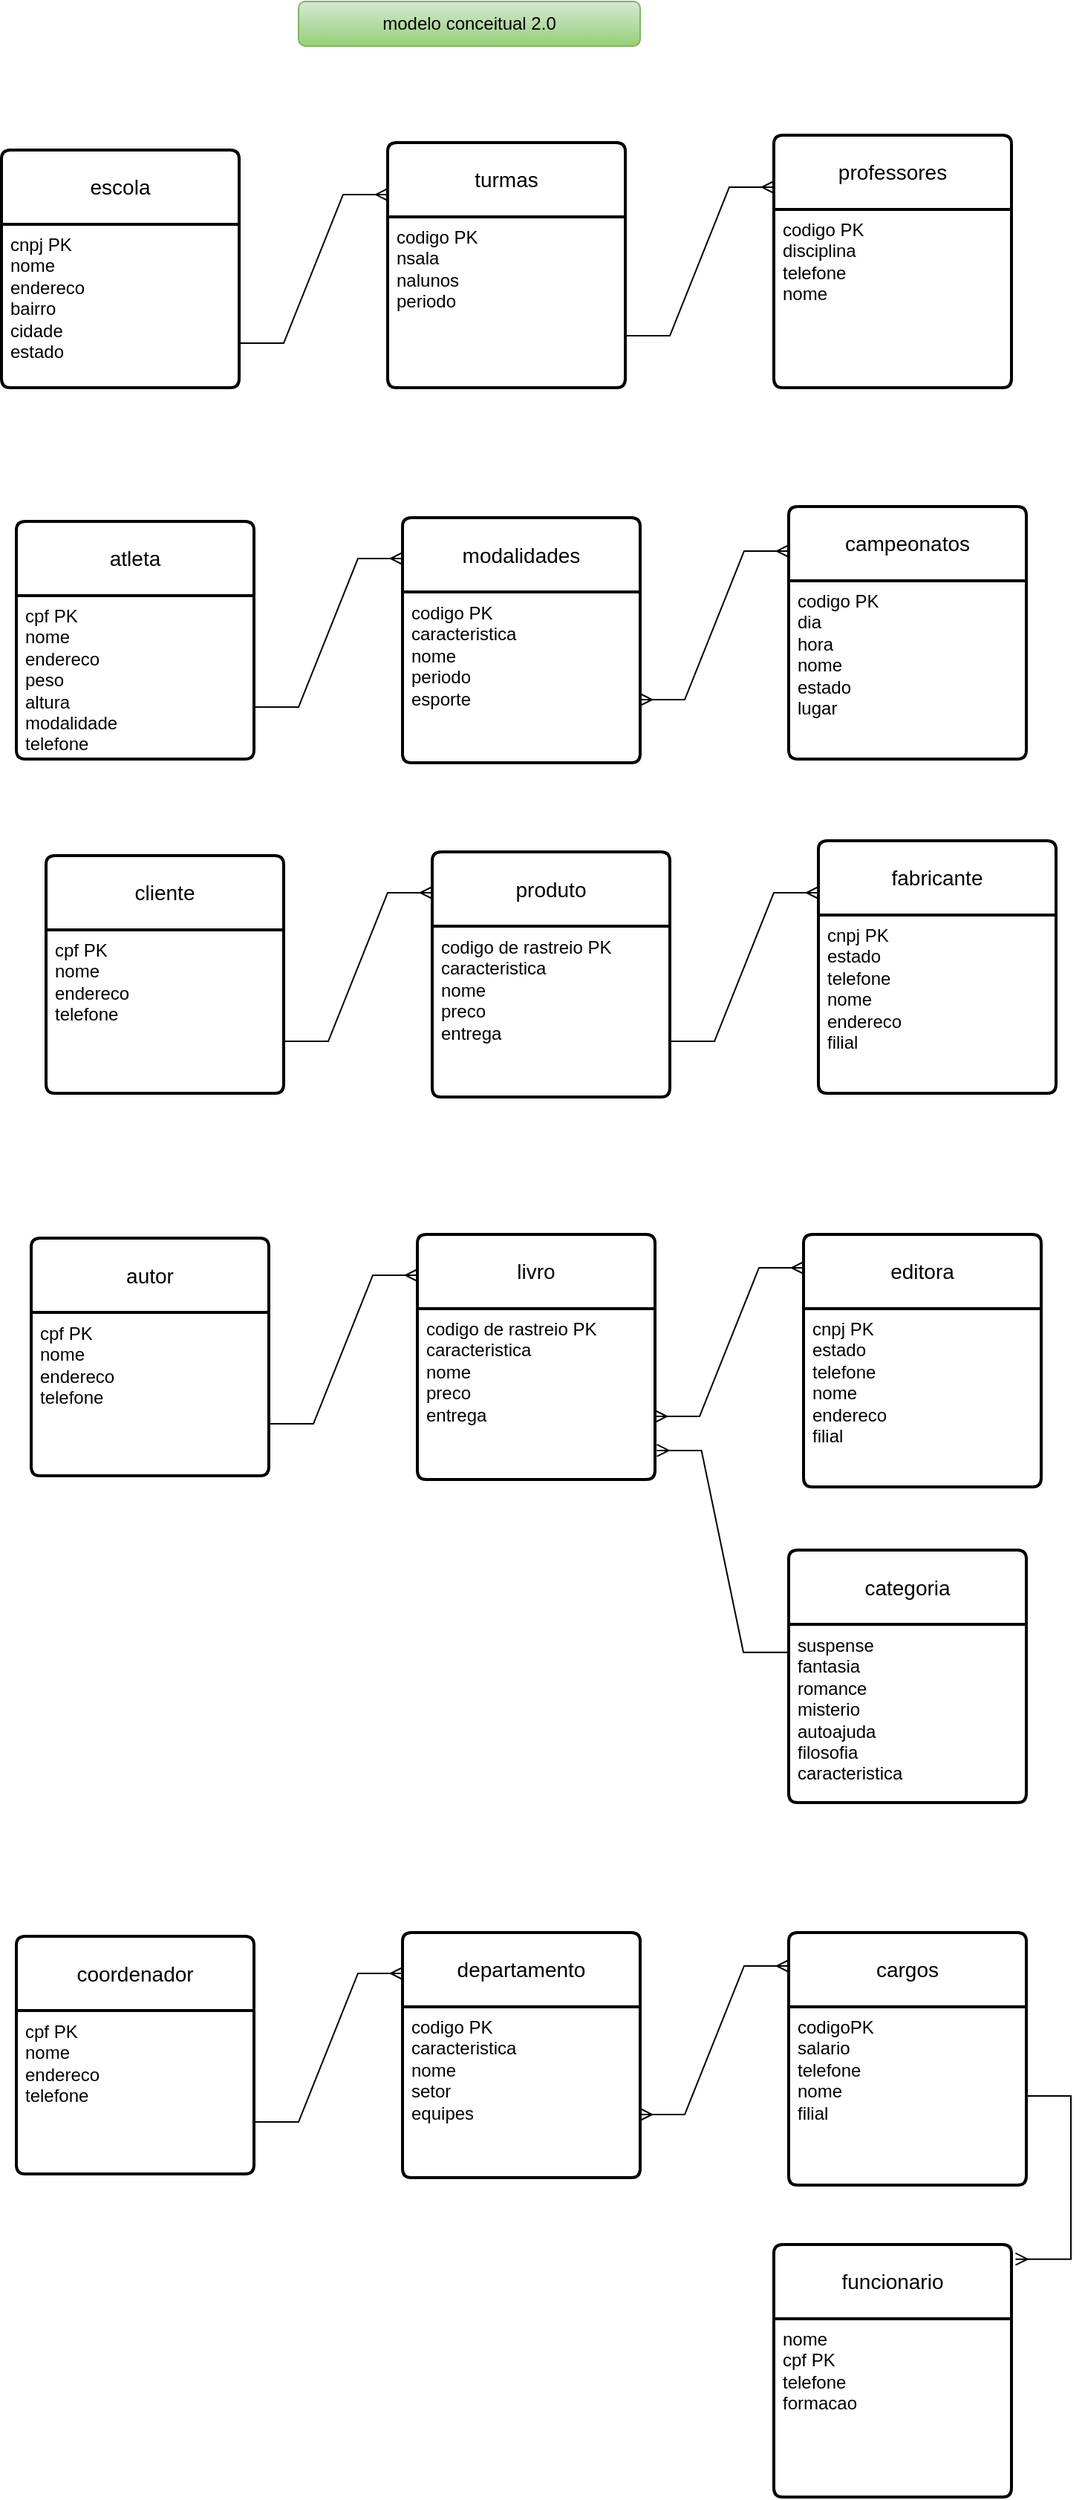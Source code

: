 <mxfile version="26.2.14">
  <diagram name="Página-1" id="t_X0RVxn_bkm-zGQMpVW">
    <mxGraphModel dx="1148" dy="536" grid="1" gridSize="10" guides="1" tooltips="1" connect="1" arrows="1" fold="1" page="1" pageScale="1" pageWidth="827" pageHeight="1169" math="0" shadow="0">
      <root>
        <mxCell id="0" />
        <mxCell id="1" parent="0" />
        <mxCell id="dQCR1QXbyp14cFQZJCBx-1" value="modelo conceitual 2.0" style="rounded=1;whiteSpace=wrap;html=1;fillColor=#d5e8d4;strokeColor=#82b366;gradientColor=#97d077;" vertex="1" parent="1">
          <mxGeometry x="240" y="20" width="230" height="30" as="geometry" />
        </mxCell>
        <mxCell id="dQCR1QXbyp14cFQZJCBx-25" value="escola" style="swimlane;childLayout=stackLayout;horizontal=1;startSize=50;horizontalStack=0;rounded=1;fontSize=14;fontStyle=0;strokeWidth=2;resizeParent=0;resizeLast=1;shadow=0;dashed=0;align=center;arcSize=4;whiteSpace=wrap;html=1;" vertex="1" parent="1">
          <mxGeometry x="40" y="120" width="160" height="160" as="geometry" />
        </mxCell>
        <mxCell id="dQCR1QXbyp14cFQZJCBx-26" value="cnpj PK&lt;div&gt;nome&lt;/div&gt;&lt;div&gt;endereco&lt;/div&gt;&lt;div&gt;bairro&lt;/div&gt;&lt;div&gt;cidade&lt;/div&gt;&lt;div&gt;estado&lt;/div&gt;" style="align=left;strokeColor=none;fillColor=none;spacingLeft=4;spacingRight=4;fontSize=12;verticalAlign=top;resizable=0;rotatable=0;part=1;html=1;whiteSpace=wrap;" vertex="1" parent="dQCR1QXbyp14cFQZJCBx-25">
          <mxGeometry y="50" width="160" height="110" as="geometry" />
        </mxCell>
        <mxCell id="dQCR1QXbyp14cFQZJCBx-32" value="turmas" style="swimlane;childLayout=stackLayout;horizontal=1;startSize=50;horizontalStack=0;rounded=1;fontSize=14;fontStyle=0;strokeWidth=2;resizeParent=0;resizeLast=1;shadow=0;dashed=0;align=center;arcSize=4;whiteSpace=wrap;html=1;" vertex="1" parent="1">
          <mxGeometry x="300" y="115" width="160" height="165" as="geometry" />
        </mxCell>
        <mxCell id="dQCR1QXbyp14cFQZJCBx-33" value="codigo PK&lt;div&gt;nsala&lt;/div&gt;&lt;div&gt;nalunos&lt;/div&gt;&lt;div&gt;periodo&lt;/div&gt;" style="align=left;strokeColor=none;fillColor=none;spacingLeft=4;spacingRight=4;fontSize=12;verticalAlign=top;resizable=0;rotatable=0;part=1;html=1;whiteSpace=wrap;" vertex="1" parent="dQCR1QXbyp14cFQZJCBx-32">
          <mxGeometry y="50" width="160" height="115" as="geometry" />
        </mxCell>
        <mxCell id="dQCR1QXbyp14cFQZJCBx-38" value="professores" style="swimlane;childLayout=stackLayout;horizontal=1;startSize=50;horizontalStack=0;rounded=1;fontSize=14;fontStyle=0;strokeWidth=2;resizeParent=0;resizeLast=1;shadow=0;dashed=0;align=center;arcSize=4;whiteSpace=wrap;html=1;" vertex="1" parent="1">
          <mxGeometry x="560" y="110" width="160" height="170" as="geometry" />
        </mxCell>
        <mxCell id="dQCR1QXbyp14cFQZJCBx-39" value="codigo PK&lt;div&gt;disciplina&lt;/div&gt;&lt;div&gt;telefone&lt;/div&gt;&lt;div&gt;nome&lt;/div&gt;" style="align=left;strokeColor=none;fillColor=none;spacingLeft=4;spacingRight=4;fontSize=12;verticalAlign=top;resizable=0;rotatable=0;part=1;html=1;whiteSpace=wrap;" vertex="1" parent="dQCR1QXbyp14cFQZJCBx-38">
          <mxGeometry y="50" width="160" height="120" as="geometry" />
        </mxCell>
        <mxCell id="dQCR1QXbyp14cFQZJCBx-41" value="" style="edgeStyle=entityRelationEdgeStyle;fontSize=12;html=1;endArrow=ERmany;rounded=0;" edge="1" parent="1">
          <mxGeometry width="100" height="100" relative="1" as="geometry">
            <mxPoint x="200" y="250" as="sourcePoint" />
            <mxPoint x="300" y="150" as="targetPoint" />
          </mxGeometry>
        </mxCell>
        <mxCell id="dQCR1QXbyp14cFQZJCBx-42" value="" style="edgeStyle=entityRelationEdgeStyle;fontSize=12;html=1;endArrow=ERmany;rounded=0;" edge="1" parent="1">
          <mxGeometry width="100" height="100" relative="1" as="geometry">
            <mxPoint x="490" y="720" as="sourcePoint" />
            <mxPoint x="590" y="620" as="targetPoint" />
          </mxGeometry>
        </mxCell>
        <mxCell id="dQCR1QXbyp14cFQZJCBx-43" value="atleta" style="swimlane;childLayout=stackLayout;horizontal=1;startSize=50;horizontalStack=0;rounded=1;fontSize=14;fontStyle=0;strokeWidth=2;resizeParent=0;resizeLast=1;shadow=0;dashed=0;align=center;arcSize=4;whiteSpace=wrap;html=1;" vertex="1" parent="1">
          <mxGeometry x="50" y="370" width="160" height="160" as="geometry" />
        </mxCell>
        <mxCell id="dQCR1QXbyp14cFQZJCBx-44" value="cpf PK&lt;div&gt;nome&lt;/div&gt;&lt;div&gt;endereco&lt;/div&gt;&lt;div&gt;peso&lt;/div&gt;&lt;div&gt;altura&lt;/div&gt;&lt;div&gt;modalidade&lt;/div&gt;&lt;div&gt;telefone&lt;/div&gt;" style="align=left;strokeColor=none;fillColor=none;spacingLeft=4;spacingRight=4;fontSize=12;verticalAlign=top;resizable=0;rotatable=0;part=1;html=1;whiteSpace=wrap;" vertex="1" parent="dQCR1QXbyp14cFQZJCBx-43">
          <mxGeometry y="50" width="160" height="110" as="geometry" />
        </mxCell>
        <mxCell id="dQCR1QXbyp14cFQZJCBx-45" value="modalidades" style="swimlane;childLayout=stackLayout;horizontal=1;startSize=50;horizontalStack=0;rounded=1;fontSize=14;fontStyle=0;strokeWidth=2;resizeParent=0;resizeLast=1;shadow=0;dashed=0;align=center;arcSize=4;whiteSpace=wrap;html=1;" vertex="1" parent="1">
          <mxGeometry x="310" y="367.5" width="160" height="165" as="geometry" />
        </mxCell>
        <mxCell id="dQCR1QXbyp14cFQZJCBx-46" value="codigo PK&lt;div&gt;caracteristica&lt;/div&gt;&lt;div&gt;&lt;span style=&quot;background-color: transparent; color: light-dark(rgb(0, 0, 0), rgb(255, 255, 255));&quot;&gt;nome&lt;/span&gt;&lt;/div&gt;&lt;div&gt;periodo&lt;/div&gt;&lt;div&gt;esporte&lt;/div&gt;" style="align=left;strokeColor=none;fillColor=none;spacingLeft=4;spacingRight=4;fontSize=12;verticalAlign=top;resizable=0;rotatable=0;part=1;html=1;whiteSpace=wrap;" vertex="1" parent="dQCR1QXbyp14cFQZJCBx-45">
          <mxGeometry y="50" width="160" height="115" as="geometry" />
        </mxCell>
        <mxCell id="dQCR1QXbyp14cFQZJCBx-47" value="campeonatos" style="swimlane;childLayout=stackLayout;horizontal=1;startSize=50;horizontalStack=0;rounded=1;fontSize=14;fontStyle=0;strokeWidth=2;resizeParent=0;resizeLast=1;shadow=0;dashed=0;align=center;arcSize=4;whiteSpace=wrap;html=1;" vertex="1" parent="1">
          <mxGeometry x="570" y="360" width="160" height="170" as="geometry" />
        </mxCell>
        <mxCell id="dQCR1QXbyp14cFQZJCBx-48" value="codigo PK&lt;div&gt;dia&lt;/div&gt;&lt;div&gt;hora&lt;/div&gt;&lt;div&gt;nome&lt;/div&gt;&lt;div&gt;estado&lt;/div&gt;&lt;div&gt;lugar&lt;/div&gt;&lt;div&gt;&lt;br&gt;&lt;/div&gt;" style="align=left;strokeColor=none;fillColor=none;spacingLeft=4;spacingRight=4;fontSize=12;verticalAlign=top;resizable=0;rotatable=0;part=1;html=1;whiteSpace=wrap;" vertex="1" parent="dQCR1QXbyp14cFQZJCBx-47">
          <mxGeometry y="50" width="160" height="120" as="geometry" />
        </mxCell>
        <mxCell id="dQCR1QXbyp14cFQZJCBx-52" value="" style="edgeStyle=entityRelationEdgeStyle;fontSize=12;html=1;endArrow=ERmany;startArrow=ERmany;rounded=0;" edge="1" parent="1">
          <mxGeometry width="100" height="100" relative="1" as="geometry">
            <mxPoint x="470" y="490" as="sourcePoint" />
            <mxPoint x="570" y="390" as="targetPoint" />
          </mxGeometry>
        </mxCell>
        <mxCell id="dQCR1QXbyp14cFQZJCBx-53" value="" style="edgeStyle=entityRelationEdgeStyle;fontSize=12;html=1;endArrow=ERmany;rounded=0;" edge="1" parent="1">
          <mxGeometry width="100" height="100" relative="1" as="geometry">
            <mxPoint x="210" y="495" as="sourcePoint" />
            <mxPoint x="310" y="395" as="targetPoint" />
          </mxGeometry>
        </mxCell>
        <mxCell id="dQCR1QXbyp14cFQZJCBx-54" value="cliente" style="swimlane;childLayout=stackLayout;horizontal=1;startSize=50;horizontalStack=0;rounded=1;fontSize=14;fontStyle=0;strokeWidth=2;resizeParent=0;resizeLast=1;shadow=0;dashed=0;align=center;arcSize=4;whiteSpace=wrap;html=1;" vertex="1" parent="1">
          <mxGeometry x="70" y="595" width="160" height="160" as="geometry" />
        </mxCell>
        <mxCell id="dQCR1QXbyp14cFQZJCBx-55" value="cpf PK&lt;div&gt;nome&lt;/div&gt;&lt;div&gt;endereco&lt;/div&gt;&lt;div&gt;telefone&lt;/div&gt;&lt;div&gt;&lt;br&gt;&lt;/div&gt;" style="align=left;strokeColor=none;fillColor=none;spacingLeft=4;spacingRight=4;fontSize=12;verticalAlign=top;resizable=0;rotatable=0;part=1;html=1;whiteSpace=wrap;" vertex="1" parent="dQCR1QXbyp14cFQZJCBx-54">
          <mxGeometry y="50" width="160" height="110" as="geometry" />
        </mxCell>
        <mxCell id="dQCR1QXbyp14cFQZJCBx-56" value="produto" style="swimlane;childLayout=stackLayout;horizontal=1;startSize=50;horizontalStack=0;rounded=1;fontSize=14;fontStyle=0;strokeWidth=2;resizeParent=0;resizeLast=1;shadow=0;dashed=0;align=center;arcSize=4;whiteSpace=wrap;html=1;" vertex="1" parent="1">
          <mxGeometry x="330" y="592.5" width="160" height="165" as="geometry" />
        </mxCell>
        <mxCell id="dQCR1QXbyp14cFQZJCBx-57" value="codigo de rastreio PK&lt;div&gt;caracteristica&lt;/div&gt;&lt;div&gt;&lt;span style=&quot;background-color: transparent; color: light-dark(rgb(0, 0, 0), rgb(255, 255, 255));&quot;&gt;nome&lt;/span&gt;&lt;/div&gt;&lt;div&gt;preco&lt;/div&gt;&lt;div&gt;entrega&lt;/div&gt;&lt;div&gt;&lt;br&gt;&lt;/div&gt;" style="align=left;strokeColor=none;fillColor=none;spacingLeft=4;spacingRight=4;fontSize=12;verticalAlign=top;resizable=0;rotatable=0;part=1;html=1;whiteSpace=wrap;" vertex="1" parent="dQCR1QXbyp14cFQZJCBx-56">
          <mxGeometry y="50" width="160" height="115" as="geometry" />
        </mxCell>
        <mxCell id="dQCR1QXbyp14cFQZJCBx-58" value="fabricante" style="swimlane;childLayout=stackLayout;horizontal=1;startSize=50;horizontalStack=0;rounded=1;fontSize=14;fontStyle=0;strokeWidth=2;resizeParent=0;resizeLast=1;shadow=0;dashed=0;align=center;arcSize=4;whiteSpace=wrap;html=1;" vertex="1" parent="1">
          <mxGeometry x="590" y="585" width="160" height="170" as="geometry" />
        </mxCell>
        <mxCell id="dQCR1QXbyp14cFQZJCBx-59" value="cnpj PK&lt;div&gt;estado&lt;/div&gt;&lt;div&gt;telefone&lt;/div&gt;&lt;div&gt;nome&lt;/div&gt;&lt;div&gt;endereco&lt;/div&gt;&lt;div&gt;filial&lt;/div&gt;" style="align=left;strokeColor=none;fillColor=none;spacingLeft=4;spacingRight=4;fontSize=12;verticalAlign=top;resizable=0;rotatable=0;part=1;html=1;whiteSpace=wrap;" vertex="1" parent="dQCR1QXbyp14cFQZJCBx-58">
          <mxGeometry y="50" width="160" height="120" as="geometry" />
        </mxCell>
        <mxCell id="dQCR1QXbyp14cFQZJCBx-61" value="" style="edgeStyle=entityRelationEdgeStyle;fontSize=12;html=1;endArrow=ERmany;rounded=0;" edge="1" parent="1">
          <mxGeometry width="100" height="100" relative="1" as="geometry">
            <mxPoint x="230" y="720" as="sourcePoint" />
            <mxPoint x="330" y="620" as="targetPoint" />
          </mxGeometry>
        </mxCell>
        <mxCell id="dQCR1QXbyp14cFQZJCBx-71" value="autor" style="swimlane;childLayout=stackLayout;horizontal=1;startSize=50;horizontalStack=0;rounded=1;fontSize=14;fontStyle=0;strokeWidth=2;resizeParent=0;resizeLast=1;shadow=0;dashed=0;align=center;arcSize=4;whiteSpace=wrap;html=1;" vertex="1" parent="1">
          <mxGeometry x="60" y="852.5" width="160" height="160" as="geometry" />
        </mxCell>
        <mxCell id="dQCR1QXbyp14cFQZJCBx-72" value="cpf PK&lt;div&gt;nome&lt;/div&gt;&lt;div&gt;endereco&lt;/div&gt;&lt;div&gt;telefone&lt;/div&gt;&lt;div&gt;&lt;br&gt;&lt;/div&gt;" style="align=left;strokeColor=none;fillColor=none;spacingLeft=4;spacingRight=4;fontSize=12;verticalAlign=top;resizable=0;rotatable=0;part=1;html=1;whiteSpace=wrap;" vertex="1" parent="dQCR1QXbyp14cFQZJCBx-71">
          <mxGeometry y="50" width="160" height="110" as="geometry" />
        </mxCell>
        <mxCell id="dQCR1QXbyp14cFQZJCBx-73" value="livro" style="swimlane;childLayout=stackLayout;horizontal=1;startSize=50;horizontalStack=0;rounded=1;fontSize=14;fontStyle=0;strokeWidth=2;resizeParent=0;resizeLast=1;shadow=0;dashed=0;align=center;arcSize=4;whiteSpace=wrap;html=1;" vertex="1" parent="1">
          <mxGeometry x="320" y="850" width="160" height="165" as="geometry" />
        </mxCell>
        <mxCell id="dQCR1QXbyp14cFQZJCBx-74" value="codigo de rastreio PK&lt;div&gt;caracteristica&lt;/div&gt;&lt;div&gt;&lt;span style=&quot;background-color: transparent; color: light-dark(rgb(0, 0, 0), rgb(255, 255, 255));&quot;&gt;nome&lt;/span&gt;&lt;/div&gt;&lt;div&gt;preco&lt;/div&gt;&lt;div&gt;entrega&lt;/div&gt;&lt;div&gt;&lt;br&gt;&lt;/div&gt;" style="align=left;strokeColor=none;fillColor=none;spacingLeft=4;spacingRight=4;fontSize=12;verticalAlign=top;resizable=0;rotatable=0;part=1;html=1;whiteSpace=wrap;" vertex="1" parent="dQCR1QXbyp14cFQZJCBx-73">
          <mxGeometry y="50" width="160" height="115" as="geometry" />
        </mxCell>
        <mxCell id="dQCR1QXbyp14cFQZJCBx-75" value="editora" style="swimlane;childLayout=stackLayout;horizontal=1;startSize=50;horizontalStack=0;rounded=1;fontSize=14;fontStyle=0;strokeWidth=2;resizeParent=0;resizeLast=1;shadow=0;dashed=0;align=center;arcSize=4;whiteSpace=wrap;html=1;" vertex="1" parent="1">
          <mxGeometry x="580" y="850" width="160" height="170" as="geometry" />
        </mxCell>
        <mxCell id="dQCR1QXbyp14cFQZJCBx-76" value="cnpj PK&lt;div&gt;estado&lt;/div&gt;&lt;div&gt;telefone&lt;/div&gt;&lt;div&gt;nome&lt;/div&gt;&lt;div&gt;endereco&lt;/div&gt;&lt;div&gt;filial&lt;/div&gt;" style="align=left;strokeColor=none;fillColor=none;spacingLeft=4;spacingRight=4;fontSize=12;verticalAlign=top;resizable=0;rotatable=0;part=1;html=1;whiteSpace=wrap;" vertex="1" parent="dQCR1QXbyp14cFQZJCBx-75">
          <mxGeometry y="50" width="160" height="120" as="geometry" />
        </mxCell>
        <mxCell id="dQCR1QXbyp14cFQZJCBx-77" value="" style="edgeStyle=entityRelationEdgeStyle;fontSize=12;html=1;endArrow=ERmany;rounded=0;" edge="1" parent="1">
          <mxGeometry width="100" height="100" relative="1" as="geometry">
            <mxPoint x="220" y="977.5" as="sourcePoint" />
            <mxPoint x="320" y="877.5" as="targetPoint" />
          </mxGeometry>
        </mxCell>
        <mxCell id="dQCR1QXbyp14cFQZJCBx-78" value="categoria" style="swimlane;childLayout=stackLayout;horizontal=1;startSize=50;horizontalStack=0;rounded=1;fontSize=14;fontStyle=0;strokeWidth=2;resizeParent=0;resizeLast=1;shadow=0;dashed=0;align=center;arcSize=4;whiteSpace=wrap;html=1;" vertex="1" parent="1">
          <mxGeometry x="570" y="1062.5" width="160" height="170" as="geometry" />
        </mxCell>
        <mxCell id="dQCR1QXbyp14cFQZJCBx-79" value="suspense&lt;div&gt;fantasia&lt;/div&gt;&lt;div&gt;romance&lt;/div&gt;&lt;div&gt;misterio&lt;/div&gt;&lt;div&gt;autoajuda&lt;/div&gt;&lt;div&gt;filosofia&lt;/div&gt;&lt;div&gt;caracteristica&lt;/div&gt;&lt;div&gt;&lt;br&gt;&lt;/div&gt;" style="align=left;strokeColor=none;fillColor=none;spacingLeft=4;spacingRight=4;fontSize=12;verticalAlign=top;resizable=0;rotatable=0;part=1;html=1;whiteSpace=wrap;" vertex="1" parent="dQCR1QXbyp14cFQZJCBx-78">
          <mxGeometry y="50" width="160" height="120" as="geometry" />
        </mxCell>
        <mxCell id="dQCR1QXbyp14cFQZJCBx-82" value="" style="edgeStyle=entityRelationEdgeStyle;fontSize=12;html=1;endArrow=ERmany;rounded=0;" edge="1" parent="1">
          <mxGeometry width="100" height="100" relative="1" as="geometry">
            <mxPoint x="460" y="245" as="sourcePoint" />
            <mxPoint x="560" y="145" as="targetPoint" />
          </mxGeometry>
        </mxCell>
        <mxCell id="dQCR1QXbyp14cFQZJCBx-84" value="" style="edgeStyle=entityRelationEdgeStyle;fontSize=12;html=1;endArrow=ERmany;startArrow=ERmany;rounded=0;" edge="1" parent="1">
          <mxGeometry width="100" height="100" relative="1" as="geometry">
            <mxPoint x="480" y="972.5" as="sourcePoint" />
            <mxPoint x="580" y="872.5" as="targetPoint" />
          </mxGeometry>
        </mxCell>
        <mxCell id="dQCR1QXbyp14cFQZJCBx-87" value="" style="edgeStyle=entityRelationEdgeStyle;fontSize=12;html=1;endArrow=ERmany;rounded=0;entryX=1.008;entryY=0.83;entryDx=0;entryDy=0;entryPerimeter=0;exitX=-0.003;exitY=0.157;exitDx=0;exitDy=0;exitPerimeter=0;" edge="1" parent="1" source="dQCR1QXbyp14cFQZJCBx-79" target="dQCR1QXbyp14cFQZJCBx-74">
          <mxGeometry width="100" height="100" relative="1" as="geometry">
            <mxPoint x="510" y="1165.41" as="sourcePoint" />
            <mxPoint x="460" y="1052.5" as="targetPoint" />
            <Array as="points">
              <mxPoint x="490" y="1105.41" />
            </Array>
          </mxGeometry>
        </mxCell>
        <mxCell id="dQCR1QXbyp14cFQZJCBx-88" value="coordenador" style="swimlane;childLayout=stackLayout;horizontal=1;startSize=50;horizontalStack=0;rounded=1;fontSize=14;fontStyle=0;strokeWidth=2;resizeParent=0;resizeLast=1;shadow=0;dashed=0;align=center;arcSize=4;whiteSpace=wrap;html=1;" vertex="1" parent="1">
          <mxGeometry x="50" y="1322.5" width="160" height="160" as="geometry" />
        </mxCell>
        <mxCell id="dQCR1QXbyp14cFQZJCBx-89" value="cpf PK&lt;div&gt;nome&lt;/div&gt;&lt;div&gt;endereco&lt;/div&gt;&lt;div&gt;telefone&lt;/div&gt;&lt;div&gt;&lt;br&gt;&lt;/div&gt;" style="align=left;strokeColor=none;fillColor=none;spacingLeft=4;spacingRight=4;fontSize=12;verticalAlign=top;resizable=0;rotatable=0;part=1;html=1;whiteSpace=wrap;" vertex="1" parent="dQCR1QXbyp14cFQZJCBx-88">
          <mxGeometry y="50" width="160" height="110" as="geometry" />
        </mxCell>
        <mxCell id="dQCR1QXbyp14cFQZJCBx-90" value="departamento" style="swimlane;childLayout=stackLayout;horizontal=1;startSize=50;horizontalStack=0;rounded=1;fontSize=14;fontStyle=0;strokeWidth=2;resizeParent=0;resizeLast=1;shadow=0;dashed=0;align=center;arcSize=4;whiteSpace=wrap;html=1;" vertex="1" parent="1">
          <mxGeometry x="310" y="1320" width="160" height="165" as="geometry" />
        </mxCell>
        <mxCell id="dQCR1QXbyp14cFQZJCBx-91" value="&lt;div&gt;codigo PK&lt;/div&gt;&lt;div&gt;caracteristica&lt;/div&gt;&lt;div&gt;&lt;span style=&quot;background-color: transparent; color: light-dark(rgb(0, 0, 0), rgb(255, 255, 255));&quot;&gt;nome&lt;/span&gt;&lt;/div&gt;&lt;div&gt;setor&lt;/div&gt;&lt;div&gt;equipes&lt;/div&gt;&lt;div&gt;&lt;br&gt;&lt;/div&gt;" style="align=left;strokeColor=none;fillColor=none;spacingLeft=4;spacingRight=4;fontSize=12;verticalAlign=top;resizable=0;rotatable=0;part=1;html=1;whiteSpace=wrap;" vertex="1" parent="dQCR1QXbyp14cFQZJCBx-90">
          <mxGeometry y="50" width="160" height="115" as="geometry" />
        </mxCell>
        <mxCell id="dQCR1QXbyp14cFQZJCBx-92" value="cargos" style="swimlane;childLayout=stackLayout;horizontal=1;startSize=50;horizontalStack=0;rounded=1;fontSize=14;fontStyle=0;strokeWidth=2;resizeParent=0;resizeLast=1;shadow=0;dashed=0;align=center;arcSize=4;whiteSpace=wrap;html=1;" vertex="1" parent="1">
          <mxGeometry x="570" y="1320" width="160" height="170" as="geometry" />
        </mxCell>
        <mxCell id="dQCR1QXbyp14cFQZJCBx-93" value="codigoPK&lt;div&gt;salario&lt;/div&gt;&lt;div&gt;telefone&lt;/div&gt;&lt;div&gt;nome&lt;/div&gt;&lt;div&gt;filial&lt;/div&gt;" style="align=left;strokeColor=none;fillColor=none;spacingLeft=4;spacingRight=4;fontSize=12;verticalAlign=top;resizable=0;rotatable=0;part=1;html=1;whiteSpace=wrap;" vertex="1" parent="dQCR1QXbyp14cFQZJCBx-92">
          <mxGeometry y="50" width="160" height="120" as="geometry" />
        </mxCell>
        <mxCell id="dQCR1QXbyp14cFQZJCBx-94" value="" style="edgeStyle=entityRelationEdgeStyle;fontSize=12;html=1;endArrow=ERmany;rounded=0;" edge="1" parent="1">
          <mxGeometry width="100" height="100" relative="1" as="geometry">
            <mxPoint x="210" y="1447.5" as="sourcePoint" />
            <mxPoint x="310" y="1347.5" as="targetPoint" />
          </mxGeometry>
        </mxCell>
        <mxCell id="dQCR1QXbyp14cFQZJCBx-95" value="funcionario" style="swimlane;childLayout=stackLayout;horizontal=1;startSize=50;horizontalStack=0;rounded=1;fontSize=14;fontStyle=0;strokeWidth=2;resizeParent=0;resizeLast=1;shadow=0;dashed=0;align=center;arcSize=4;whiteSpace=wrap;html=1;" vertex="1" parent="1">
          <mxGeometry x="560" y="1530" width="160" height="170" as="geometry" />
        </mxCell>
        <mxCell id="dQCR1QXbyp14cFQZJCBx-96" value="&lt;div&gt;nome&lt;/div&gt;&lt;div&gt;cpf PK&amp;nbsp;&lt;/div&gt;&lt;div&gt;telefone&lt;/div&gt;&lt;div&gt;formacao&lt;/div&gt;&lt;div&gt;&lt;br&gt;&lt;/div&gt;&lt;div&gt;&lt;br&gt;&lt;/div&gt;" style="align=left;strokeColor=none;fillColor=none;spacingLeft=4;spacingRight=4;fontSize=12;verticalAlign=top;resizable=0;rotatable=0;part=1;html=1;whiteSpace=wrap;" vertex="1" parent="dQCR1QXbyp14cFQZJCBx-95">
          <mxGeometry y="50" width="160" height="120" as="geometry" />
        </mxCell>
        <mxCell id="dQCR1QXbyp14cFQZJCBx-97" value="" style="edgeStyle=entityRelationEdgeStyle;fontSize=12;html=1;endArrow=ERmany;startArrow=ERmany;rounded=0;" edge="1" parent="1">
          <mxGeometry width="100" height="100" relative="1" as="geometry">
            <mxPoint x="470" y="1442.5" as="sourcePoint" />
            <mxPoint x="570" y="1342.5" as="targetPoint" />
          </mxGeometry>
        </mxCell>
        <mxCell id="dQCR1QXbyp14cFQZJCBx-98" value="" style="edgeStyle=entityRelationEdgeStyle;fontSize=12;html=1;endArrow=ERmany;rounded=0;entryX=1.017;entryY=0.058;entryDx=0;entryDy=0;entryPerimeter=0;" edge="1" source="dQCR1QXbyp14cFQZJCBx-93" target="dQCR1QXbyp14cFQZJCBx-95" parent="1">
          <mxGeometry width="100" height="100" relative="1" as="geometry">
            <mxPoint x="740" y="1420" as="sourcePoint" />
            <mxPoint x="768.56" y="1621.14" as="targetPoint" />
            <Array as="points">
              <mxPoint x="843.92" y="1619.96" />
              <mxPoint x="835.2" y="1470" />
            </Array>
          </mxGeometry>
        </mxCell>
      </root>
    </mxGraphModel>
  </diagram>
</mxfile>
